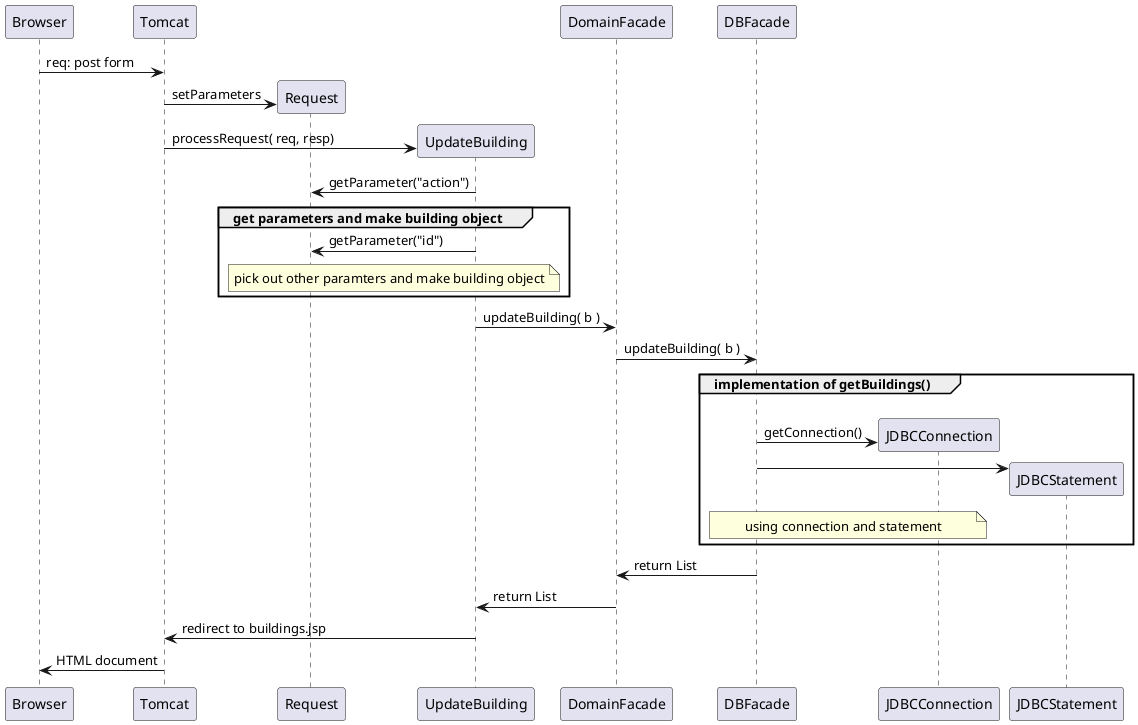 @startuml
Browser -> Tomcat: req: post form
create Request
Tomcat -> Request: setParameters
create UpdateBuilding
Tomcat -> UpdateBuilding: processRequest( req, resp)
UpdateBuilding -> Request: getParameter("action")
group get parameters and make building object
UpdateBuilding -> Request: getParameter("id")
note over Request, UpdateBuilding
    pick out other paramters and make building object
end note
end
UpdateBuilding -> DomainFacade: updateBuilding( b )
DomainFacade -> DBFacade: updateBuilding( b )
group implementation of getBuildings()
    |||
    create JDBCConnection
    DBFacade -> JDBCConnection : getConnection() 
    create JDBCStatement
    DBFacade -> JDBCStatement
    note over DBFacade, JDBCConnection
        using connection and statement
    end note
end
DomainFacade <- DBFacade: return List
UpdateBuilding <- DomainFacade: return List
Tomcat <- UpdateBuilding: redirect to buildings.jsp
Browser <- Tomcat: HTML document
@enduml
